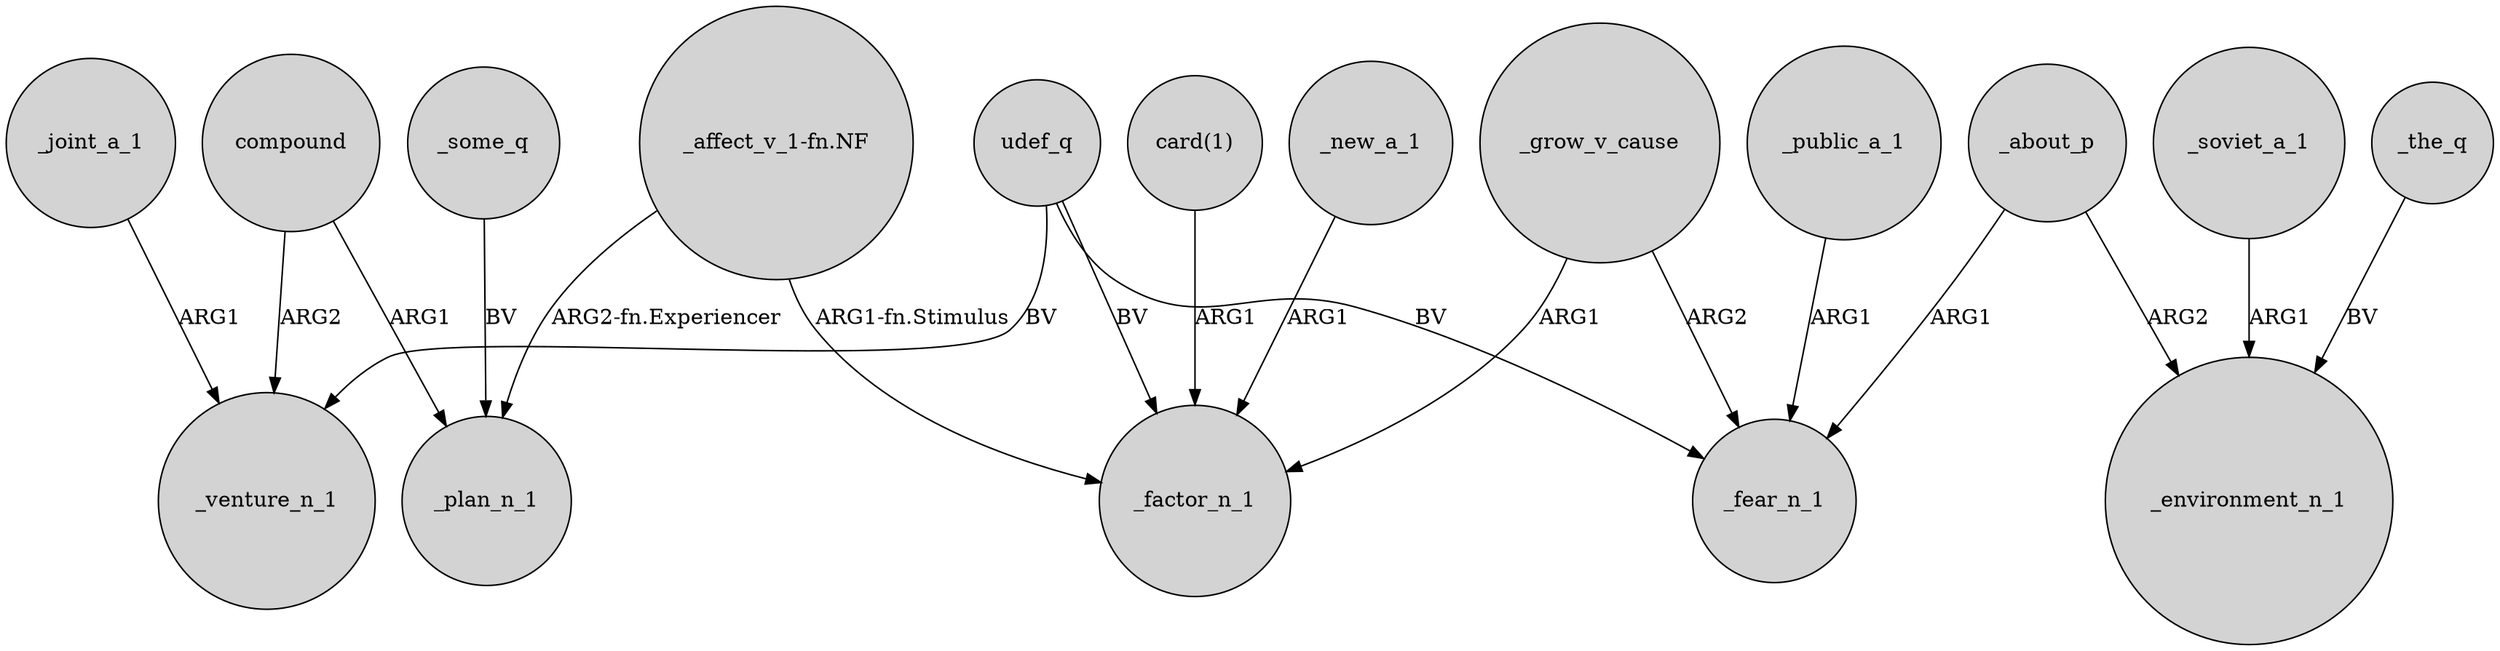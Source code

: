 digraph {
	node [shape=circle style=filled]
	_joint_a_1 -> _venture_n_1 [label=ARG1]
	compound -> _venture_n_1 [label=ARG2]
	_about_p -> _environment_n_1 [label=ARG2]
	_about_p -> _fear_n_1 [label=ARG1]
	_soviet_a_1 -> _environment_n_1 [label=ARG1]
	_public_a_1 -> _fear_n_1 [label=ARG1]
	compound -> _plan_n_1 [label=ARG1]
	_grow_v_cause -> _factor_n_1 [label=ARG1]
	_the_q -> _environment_n_1 [label=BV]
	_some_q -> _plan_n_1 [label=BV]
	"card(1)" -> _factor_n_1 [label=ARG1]
	_grow_v_cause -> _fear_n_1 [label=ARG2]
	udef_q -> _factor_n_1 [label=BV]
	"_affect_v_1-fn.NF" -> _factor_n_1 [label="ARG1-fn.Stimulus"]
	_new_a_1 -> _factor_n_1 [label=ARG1]
	udef_q -> _venture_n_1 [label=BV]
	"_affect_v_1-fn.NF" -> _plan_n_1 [label="ARG2-fn.Experiencer"]
	udef_q -> _fear_n_1 [label=BV]
}
